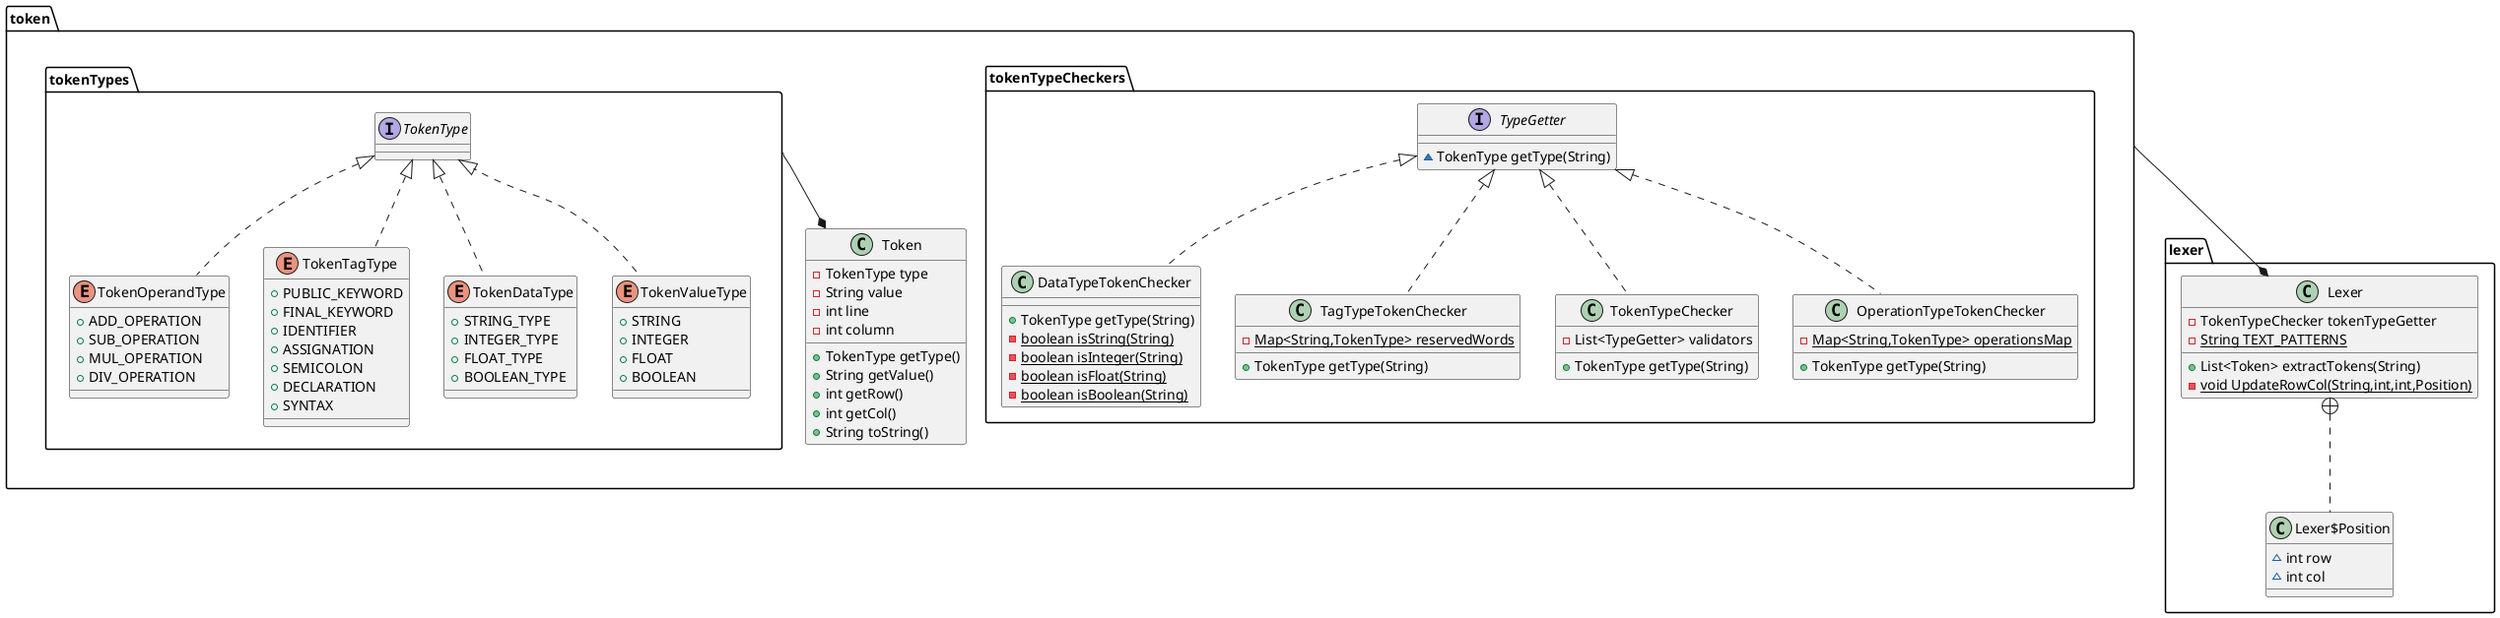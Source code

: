 @startuml
class token.tokenTypeCheckers.DataTypeTokenChecker {
+ TokenType getType(String)
- {static} boolean isString(String)
- {static} boolean isInteger(String)
- {static} boolean isFloat(String)
- {static} boolean isBoolean(String)
}

enum token.tokenTypes.TokenOperandType implements token.tokenTypes.TokenType{
+  ADD_OPERATION
+  SUB_OPERATION
+  MUL_OPERATION
+  DIV_OPERATION
}

class token.tokenTypeCheckers.TagTypeTokenChecker {
- {static} Map<String,TokenType> reservedWords
+ TokenType getType(String)
}


enum token.tokenTypes.TokenTagType implements token.tokenTypes.TokenType {
+  PUBLIC_KEYWORD
+  FINAL_KEYWORD
+  IDENTIFIER
+  ASSIGNATION
+  SEMICOLON
+  DECLARATION
+  SYNTAX
}

token.tokenTypes --* token.Token

token --* lexer.Lexer

class token.Token {
- TokenType type
- String value
- int line
- int column
+ TokenType getType()
+ String getValue()
+ int getRow()
+ int getCol()
+ String toString()
}


class token.tokenTypeCheckers.TokenTypeChecker {
- List<TypeGetter> validators
+ TokenType getType(String)
}


enum token.tokenTypes.TokenDataType implements token.tokenTypes.TokenType{
+  STRING_TYPE
+  INTEGER_TYPE
+  FLOAT_TYPE
+  BOOLEAN_TYPE
}

class lexer.Lexer {
- TokenTypeChecker tokenTypeGetter
- {static} String TEXT_PATTERNS
+ List<Token> extractTokens(String)
- {static} void UpdateRowCol(String,int,int,Position)
}


class lexer.Lexer$Position {
~ int row
~ int col
}

enum token.tokenTypes.TokenValueType implements token.tokenTypes.TokenType{
+  STRING
+  INTEGER
+  FLOAT
+  BOOLEAN
}

class token.tokenTypeCheckers.OperationTypeTokenChecker {
- {static} Map<String,TokenType> operationsMap
+ TokenType getType(String)
}


interface token.tokenTypes.TokenType {
}
interface token.tokenTypeCheckers.TypeGetter {
~ TokenType getType(String)
}



token.tokenTypeCheckers.TypeGetter <|.. token.tokenTypeCheckers.DataTypeTokenChecker
token.tokenTypeCheckers.TypeGetter <|.. token.tokenTypeCheckers.TagTypeTokenChecker
token.tokenTypeCheckers.TypeGetter <|.. token.tokenTypeCheckers.TokenTypeChecker
lexer.Lexer +.. lexer.Lexer$Position
token.tokenTypeCheckers.TypeGetter <|.. token.tokenTypeCheckers.OperationTypeTokenChecker
@enduml